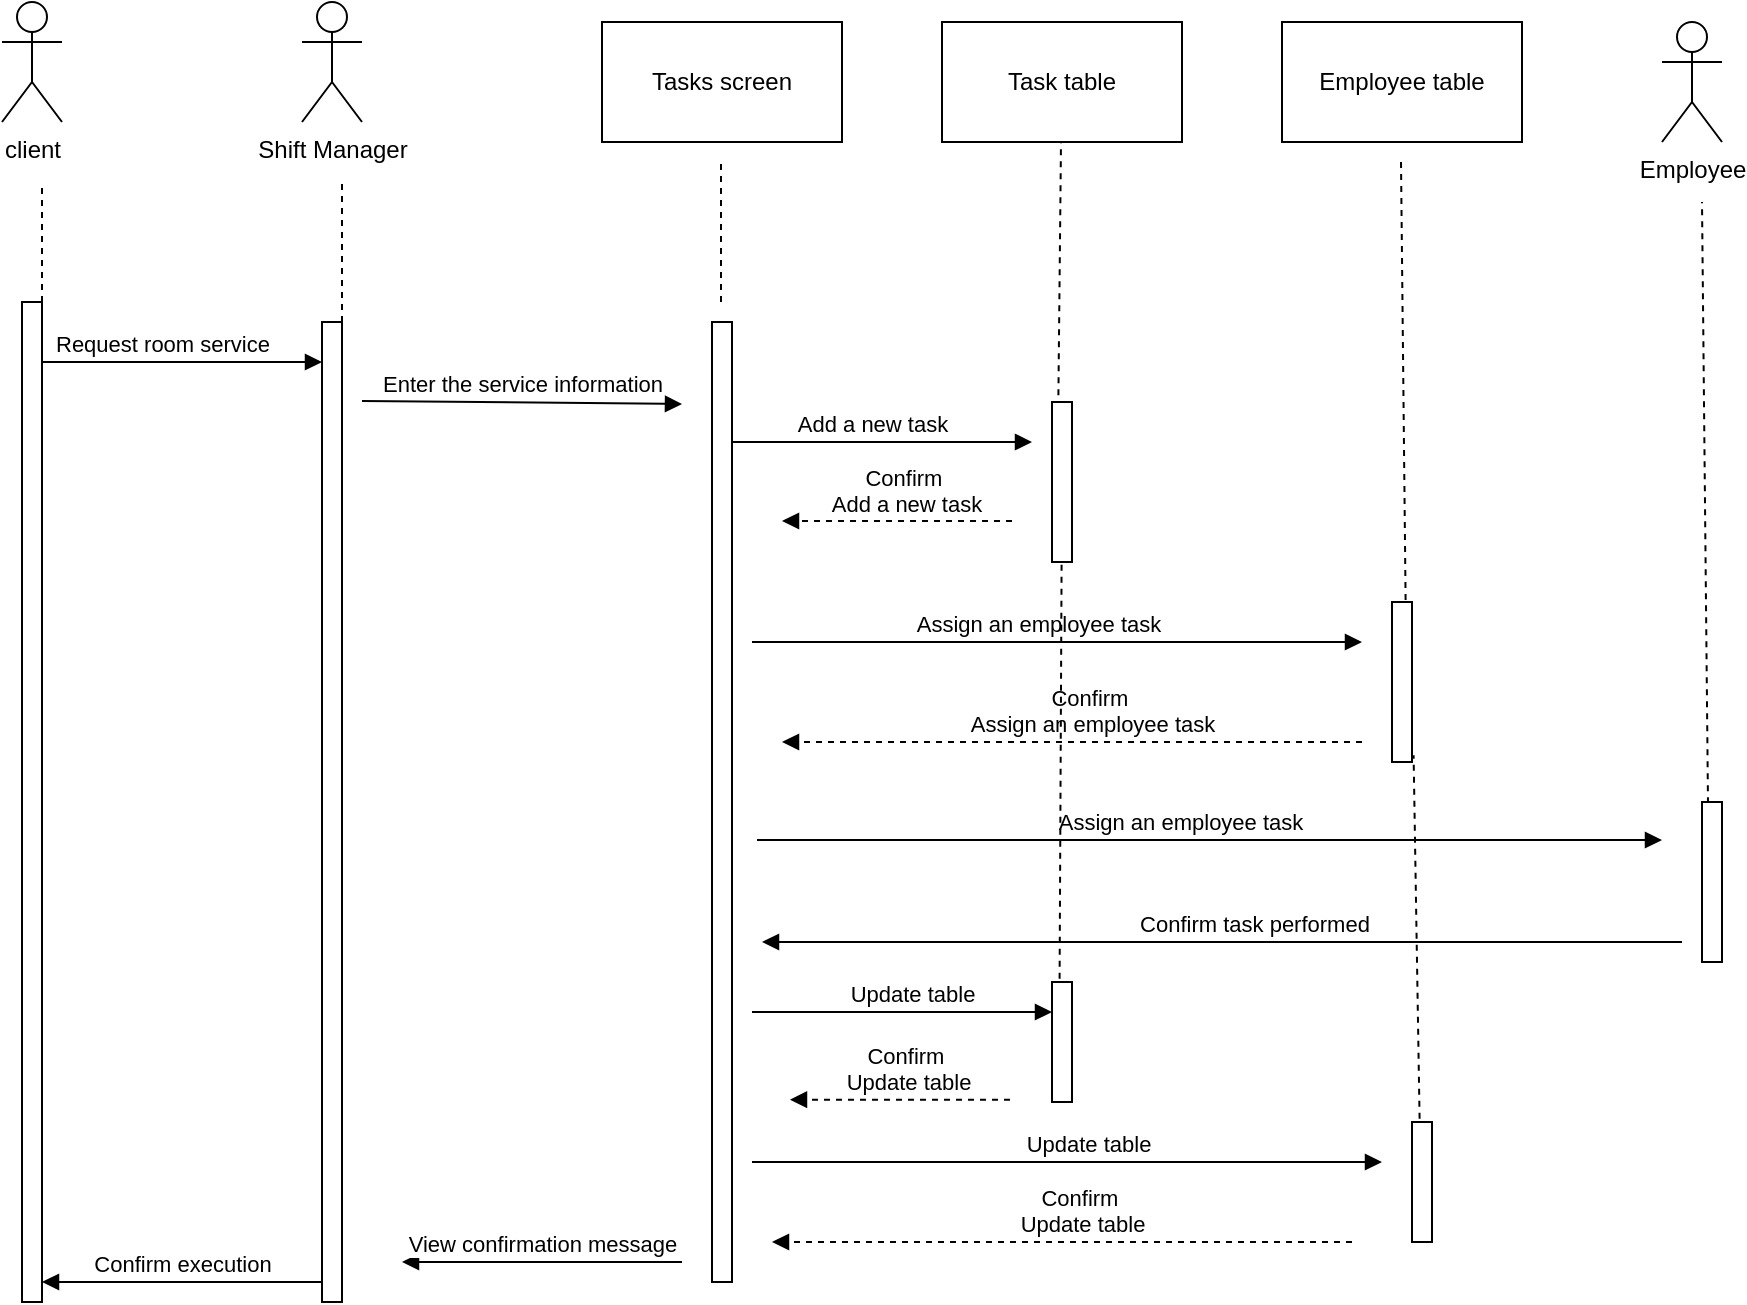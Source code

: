 <mxfile version="16.0.3" type="device"><diagram id="YlpFnh_AwsYI-isLlbgw" name="Page-1"><mxGraphModel dx="2048" dy="648" grid="1" gridSize="10" guides="1" tooltips="1" connect="1" arrows="1" fold="1" page="1" pageScale="1" pageWidth="827" pageHeight="1169" math="0" shadow="0"><root><mxCell id="0"/><mxCell id="1" parent="0"/><mxCell id="k3sdLzGAnw2juO0C5HSi-1" value="Employee" style="shape=umlActor;verticalLabelPosition=bottom;verticalAlign=top;html=1;outlineConnect=0;" parent="1" vertex="1"><mxGeometry x="740" y="90" width="30" height="60" as="geometry"/></mxCell><mxCell id="k3sdLzGAnw2juO0C5HSi-2" value="Shift Manager" style="shape=umlActor;verticalLabelPosition=bottom;verticalAlign=top;html=1;outlineConnect=0;" parent="1" vertex="1"><mxGeometry x="60" y="80" width="30" height="60" as="geometry"/></mxCell><mxCell id="k3sdLzGAnw2juO0C5HSi-3" value="Tasks screen" style="rounded=0;whiteSpace=wrap;html=1;" parent="1" vertex="1"><mxGeometry x="210" y="90" width="120" height="60" as="geometry"/></mxCell><mxCell id="k3sdLzGAnw2juO0C5HSi-4" value="Employee table" style="rounded=0;whiteSpace=wrap;html=1;" parent="1" vertex="1"><mxGeometry x="550" y="90" width="120" height="60" as="geometry"/></mxCell><mxCell id="k3sdLzGAnw2juO0C5HSi-5" value="Task table" style="rounded=0;whiteSpace=wrap;html=1;" parent="1" vertex="1"><mxGeometry x="380" y="90" width="120" height="60" as="geometry"/></mxCell><mxCell id="k3sdLzGAnw2juO0C5HSi-6" value="" style="endArrow=none;dashed=1;html=1;rounded=0;" parent="1" edge="1"><mxGeometry width="50" height="50" relative="1" as="geometry"><mxPoint x="80" y="240" as="sourcePoint"/><mxPoint x="80" y="170" as="targetPoint"/></mxGeometry></mxCell><mxCell id="k3sdLzGAnw2juO0C5HSi-7" value="" style="endArrow=none;dashed=1;html=1;rounded=0;exitX=0.3;exitY=0.008;exitDx=0;exitDy=0;exitPerimeter=0;" parent="1" source="k3sdLzGAnw2juO0C5HSi-19" edge="1"><mxGeometry width="50" height="50" relative="1" as="geometry"><mxPoint x="760" y="240" as="sourcePoint"/><mxPoint x="760" y="180" as="targetPoint"/></mxGeometry></mxCell><mxCell id="k3sdLzGAnw2juO0C5HSi-8" value="&lt;div&gt;Request room service&lt;/div&gt;" style="html=1;verticalAlign=bottom;endArrow=block;rounded=0;" parent="1" edge="1"><mxGeometry x="-0.067" width="80" relative="1" as="geometry"><mxPoint x="-80" y="260" as="sourcePoint"/><mxPoint x="70" y="260" as="targetPoint"/><mxPoint as="offset"/></mxGeometry></mxCell><mxCell id="k3sdLzGAnw2juO0C5HSi-9" value="Enter the service information" style="html=1;verticalAlign=bottom;endArrow=block;rounded=0;" parent="1" edge="1"><mxGeometry width="80" relative="1" as="geometry"><mxPoint x="90" y="279.45" as="sourcePoint"/><mxPoint x="250" y="281" as="targetPoint"/></mxGeometry></mxCell><mxCell id="k3sdLzGAnw2juO0C5HSi-10" value="client" style="shape=umlActor;verticalLabelPosition=bottom;verticalAlign=top;html=1;outlineConnect=0;" parent="1" vertex="1"><mxGeometry x="-90" y="80" width="30" height="60" as="geometry"/></mxCell><mxCell id="k3sdLzGAnw2juO0C5HSi-11" value="" style="endArrow=none;dashed=1;html=1;rounded=0;" parent="1" edge="1"><mxGeometry width="50" height="50" relative="1" as="geometry"><mxPoint x="-70" y="230" as="sourcePoint"/><mxPoint x="-70" y="170" as="targetPoint"/></mxGeometry></mxCell><mxCell id="k3sdLzGAnw2juO0C5HSi-12" value="" style="endArrow=none;dashed=1;html=1;rounded=0;exitX=0.32;exitY=-0.042;exitDx=0;exitDy=0;exitPerimeter=0;" parent="1" source="k3sdLzGAnw2juO0C5HSi-16" edge="1"><mxGeometry width="50" height="50" relative="1" as="geometry"><mxPoint x="439.5" y="220" as="sourcePoint"/><mxPoint x="439.5" y="150" as="targetPoint"/></mxGeometry></mxCell><mxCell id="k3sdLzGAnw2juO0C5HSi-13" value="" style="endArrow=none;dashed=1;html=1;rounded=0;exitX=0.68;exitY=-0.012;exitDx=0;exitDy=0;exitPerimeter=0;" parent="1" source="k3sdLzGAnw2juO0C5HSi-17" edge="1"><mxGeometry width="50" height="50" relative="1" as="geometry"><mxPoint x="609.5" y="230" as="sourcePoint"/><mxPoint x="609.5" y="160" as="targetPoint"/></mxGeometry></mxCell><mxCell id="k3sdLzGAnw2juO0C5HSi-14" value="" style="endArrow=none;dashed=1;html=1;rounded=0;" parent="1" edge="1"><mxGeometry width="50" height="50" relative="1" as="geometry"><mxPoint x="269.5" y="230" as="sourcePoint"/><mxPoint x="269.5" y="160" as="targetPoint"/></mxGeometry></mxCell><mxCell id="k3sdLzGAnw2juO0C5HSi-15" value="" style="html=1;points=[];perimeter=orthogonalPerimeter;" parent="1" vertex="1"><mxGeometry x="265" y="240" width="10" height="480" as="geometry"/></mxCell><mxCell id="k3sdLzGAnw2juO0C5HSi-16" value="" style="html=1;points=[];perimeter=orthogonalPerimeter;" parent="1" vertex="1"><mxGeometry x="435" y="280" width="10" height="80" as="geometry"/></mxCell><mxCell id="k3sdLzGAnw2juO0C5HSi-17" value="" style="html=1;points=[];perimeter=orthogonalPerimeter;" parent="1" vertex="1"><mxGeometry x="605" y="380" width="10" height="80" as="geometry"/></mxCell><mxCell id="k3sdLzGAnw2juO0C5HSi-18" value="" style="html=1;points=[];perimeter=orthogonalPerimeter;" parent="1" vertex="1"><mxGeometry x="70" y="240" width="10" height="490" as="geometry"/></mxCell><mxCell id="k3sdLzGAnw2juO0C5HSi-19" value="" style="html=1;points=[];perimeter=orthogonalPerimeter;" parent="1" vertex="1"><mxGeometry x="760" y="480" width="10" height="80" as="geometry"/></mxCell><mxCell id="k3sdLzGAnw2juO0C5HSi-20" value="" style="html=1;points=[];perimeter=orthogonalPerimeter;" parent="1" vertex="1"><mxGeometry x="-80" y="230" width="10" height="500" as="geometry"/></mxCell><mxCell id="k3sdLzGAnw2juO0C5HSi-22" value="&lt;div&gt;Confirm task performed&lt;/div&gt;" style="html=1;verticalAlign=bottom;endArrow=block;rounded=0;" parent="1" edge="1"><mxGeometry x="-0.067" width="80" relative="1" as="geometry"><mxPoint x="750" y="550" as="sourcePoint"/><mxPoint x="290" y="550" as="targetPoint"/><mxPoint as="offset"/></mxGeometry></mxCell><mxCell id="k3sdLzGAnw2juO0C5HSi-23" value="&lt;div&gt;Assign an employee task&lt;/div&gt;" style="html=1;verticalAlign=bottom;endArrow=block;rounded=0;" parent="1" edge="1"><mxGeometry x="-0.067" width="80" relative="1" as="geometry"><mxPoint x="285" y="400" as="sourcePoint"/><mxPoint x="590" y="400" as="targetPoint"/><mxPoint as="offset"/></mxGeometry></mxCell><mxCell id="k3sdLzGAnw2juO0C5HSi-26" value="&lt;div&gt;Confirm&amp;nbsp;&lt;/div&gt;Add a new task" style="html=1;verticalAlign=bottom;endArrow=block;rounded=0;dashed=1;" parent="1" edge="1"><mxGeometry x="-0.067" width="80" relative="1" as="geometry"><mxPoint x="415" y="339.5" as="sourcePoint"/><mxPoint x="300" y="339.5" as="targetPoint"/><mxPoint as="offset"/></mxGeometry></mxCell><mxCell id="k3sdLzGAnw2juO0C5HSi-27" value="&lt;div&gt;Add a new task&lt;/div&gt;" style="html=1;verticalAlign=bottom;endArrow=block;rounded=0;" parent="1" edge="1"><mxGeometry x="-0.067" width="80" relative="1" as="geometry"><mxPoint x="275" y="300" as="sourcePoint"/><mxPoint x="425" y="300" as="targetPoint"/><mxPoint as="offset"/></mxGeometry></mxCell><mxCell id="k3sdLzGAnw2juO0C5HSi-30" value="&lt;div&gt;Update table&lt;/div&gt;" style="html=1;verticalAlign=bottom;endArrow=block;rounded=0;" parent="1" edge="1"><mxGeometry x="0.067" width="80" relative="1" as="geometry"><mxPoint x="285" y="585" as="sourcePoint"/><mxPoint x="435" y="585" as="targetPoint"/><mxPoint as="offset"/></mxGeometry></mxCell><mxCell id="k3sdLzGAnw2juO0C5HSi-31" value="&lt;div&gt;Confirm&amp;nbsp;&lt;/div&gt;Assign an employee task" style="html=1;verticalAlign=bottom;endArrow=block;rounded=0;dashed=1;" parent="1" edge="1"><mxGeometry x="-0.067" width="80" relative="1" as="geometry"><mxPoint x="590" y="450" as="sourcePoint"/><mxPoint x="300" y="450" as="targetPoint"/><mxPoint as="offset"/></mxGeometry></mxCell><mxCell id="k3sdLzGAnw2juO0C5HSi-32" value="&lt;div&gt;Assign an employee task&lt;/div&gt;" style="html=1;verticalAlign=bottom;endArrow=block;rounded=0;" parent="1" edge="1"><mxGeometry x="-0.067" width="80" relative="1" as="geometry"><mxPoint x="287.5" y="499" as="sourcePoint"/><mxPoint x="740" y="499" as="targetPoint"/><mxPoint as="offset"/></mxGeometry></mxCell><mxCell id="k3sdLzGAnw2juO0C5HSi-34" value="" style="endArrow=none;dashed=1;html=1;rounded=0;exitX=0.38;exitY=-0.027;exitDx=0;exitDy=0;exitPerimeter=0;entryX=0.48;entryY=1.008;entryDx=0;entryDy=0;entryPerimeter=0;" parent="1" source="k3sdLzGAnw2juO0C5HSi-35" target="k3sdLzGAnw2juO0C5HSi-16" edge="1"><mxGeometry width="50" height="50" relative="1" as="geometry"><mxPoint x="450" y="220" as="sourcePoint"/><mxPoint x="449.5" y="160" as="targetPoint"/></mxGeometry></mxCell><mxCell id="k3sdLzGAnw2juO0C5HSi-35" value="" style="html=1;points=[];perimeter=orthogonalPerimeter;" parent="1" vertex="1"><mxGeometry x="435" y="570" width="10" height="60" as="geometry"/></mxCell><mxCell id="k3sdLzGAnw2juO0C5HSi-36" value="" style="endArrow=none;dashed=1;html=1;rounded=0;exitX=0.38;exitY=-0.027;exitDx=0;exitDy=0;exitPerimeter=0;entryX=1.08;entryY=0.958;entryDx=0;entryDy=0;entryPerimeter=0;" parent="1" source="k3sdLzGAnw2juO0C5HSi-37" target="k3sdLzGAnw2juO0C5HSi-17" edge="1"><mxGeometry width="50" height="50" relative="1" as="geometry"><mxPoint x="667.4" y="257.12" as="sourcePoint"/><mxPoint x="540" y="457.44" as="targetPoint"/></mxGeometry></mxCell><mxCell id="k3sdLzGAnw2juO0C5HSi-37" value="" style="html=1;points=[];perimeter=orthogonalPerimeter;" parent="1" vertex="1"><mxGeometry x="615" y="640" width="10" height="60" as="geometry"/></mxCell><mxCell id="k3sdLzGAnw2juO0C5HSi-39" value="&lt;div&gt;Update table&lt;/div&gt;" style="html=1;verticalAlign=bottom;endArrow=block;rounded=0;" parent="1" edge="1"><mxGeometry x="0.067" width="80" relative="1" as="geometry"><mxPoint x="285" y="660" as="sourcePoint"/><mxPoint x="600" y="660" as="targetPoint"/><mxPoint as="offset"/></mxGeometry></mxCell><mxCell id="k3sdLzGAnw2juO0C5HSi-40" value="&lt;div&gt;Confirm&amp;nbsp;&lt;/div&gt;Update table" style="html=1;verticalAlign=bottom;endArrow=block;rounded=0;dashed=1;" parent="1" edge="1"><mxGeometry x="-0.067" width="80" relative="1" as="geometry"><mxPoint x="585" y="700" as="sourcePoint"/><mxPoint x="295" y="700" as="targetPoint"/><mxPoint as="offset"/></mxGeometry></mxCell><mxCell id="k3sdLzGAnw2juO0C5HSi-41" value="&lt;div&gt;Confirm&amp;nbsp;&lt;/div&gt;Update table" style="html=1;verticalAlign=bottom;endArrow=block;rounded=0;dashed=1;" parent="1" edge="1"><mxGeometry x="-0.067" width="80" relative="1" as="geometry"><mxPoint x="414" y="628.82" as="sourcePoint"/><mxPoint x="304" y="628.82" as="targetPoint"/><mxPoint as="offset"/></mxGeometry></mxCell><mxCell id="k3sdLzGAnw2juO0C5HSi-42" value="View confirmation message" style="html=1;verticalAlign=bottom;endArrow=block;rounded=0;" parent="1" edge="1"><mxGeometry width="80" relative="1" as="geometry"><mxPoint x="250" y="710" as="sourcePoint"/><mxPoint x="110" y="710" as="targetPoint"/></mxGeometry></mxCell><mxCell id="k3sdLzGAnw2juO0C5HSi-43" value="Confirm execution" style="html=1;verticalAlign=bottom;endArrow=block;rounded=0;" parent="1" edge="1"><mxGeometry width="80" relative="1" as="geometry"><mxPoint x="70" y="720.0" as="sourcePoint"/><mxPoint x="-70" y="720.0" as="targetPoint"/></mxGeometry></mxCell></root></mxGraphModel></diagram></mxfile>